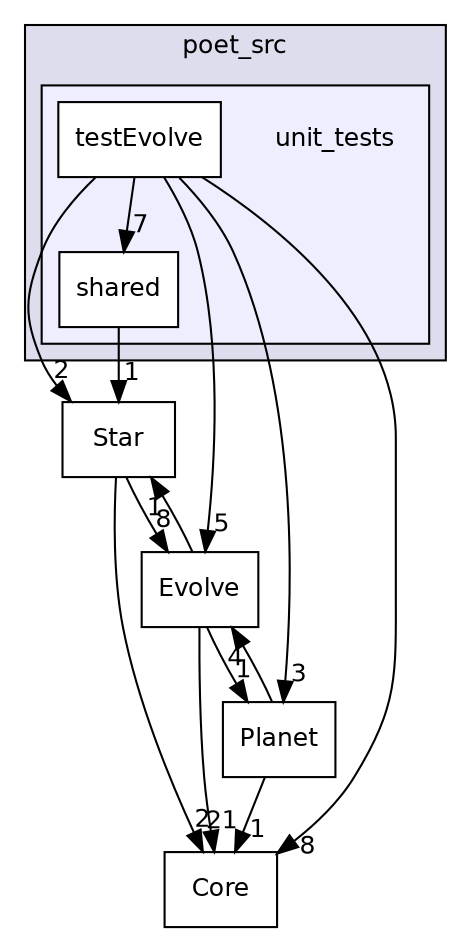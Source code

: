 digraph "/Users/kpenev/projects/git/poet/poet_src/unit_tests" {
  compound=true
  node [ fontsize="12", fontname="Helvetica"];
  edge [ labelfontsize="12", labelfontname="Helvetica"];
  subgraph clusterdir_e247b8950c2da2f51dd8497aec65ce0d {
    graph [ bgcolor="#ddddee", pencolor="black", label="poet_src" fontname="Helvetica", fontsize="12", URL="dir_e247b8950c2da2f51dd8497aec65ce0d.html"]
  subgraph clusterdir_693541eb8d60ff8559a9dd6106ca4bd1 {
    graph [ bgcolor="#eeeeff", pencolor="black", label="" URL="dir_693541eb8d60ff8559a9dd6106ca4bd1.html"];
    dir_693541eb8d60ff8559a9dd6106ca4bd1 [shape=plaintext label="unit_tests"];
    dir_f9fd1aa8336f1248d6b0b9078864ad55 [shape=box label="shared" color="black" fillcolor="white" style="filled" URL="dir_f9fd1aa8336f1248d6b0b9078864ad55.html"];
    dir_b0d6cff916ebd2669466b6e92e09c107 [shape=box label="testEvolve" color="black" fillcolor="white" style="filled" URL="dir_b0d6cff916ebd2669466b6e92e09c107.html"];
  }
  }
  dir_4676ceff05f71a508bb4cf796d7af063 [shape=box label="Planet" URL="dir_4676ceff05f71a508bb4cf796d7af063.html"];
  dir_bace5b3272c3045fbaf2ba9e016347ef [shape=box label="Evolve" URL="dir_bace5b3272c3045fbaf2ba9e016347ef.html"];
  dir_08389f9c72fab3fa939892ce5a81a233 [shape=box label="Core" URL="dir_08389f9c72fab3fa939892ce5a81a233.html"];
  dir_933c94a385a94813ee58c302720c091a [shape=box label="Star" URL="dir_933c94a385a94813ee58c302720c091a.html"];
  dir_4676ceff05f71a508bb4cf796d7af063->dir_bace5b3272c3045fbaf2ba9e016347ef [headlabel="4", labeldistance=1.5 headhref="dir_000006_000005.html"];
  dir_4676ceff05f71a508bb4cf796d7af063->dir_08389f9c72fab3fa939892ce5a81a233 [headlabel="1", labeldistance=1.5 headhref="dir_000006_000002.html"];
  dir_b0d6cff916ebd2669466b6e92e09c107->dir_4676ceff05f71a508bb4cf796d7af063 [headlabel="3", labeldistance=1.5 headhref="dir_000010_000006.html"];
  dir_b0d6cff916ebd2669466b6e92e09c107->dir_f9fd1aa8336f1248d6b0b9078864ad55 [headlabel="7", labeldistance=1.5 headhref="dir_000010_000004.html"];
  dir_b0d6cff916ebd2669466b6e92e09c107->dir_bace5b3272c3045fbaf2ba9e016347ef [headlabel="5", labeldistance=1.5 headhref="dir_000010_000005.html"];
  dir_b0d6cff916ebd2669466b6e92e09c107->dir_08389f9c72fab3fa939892ce5a81a233 [headlabel="8", labeldistance=1.5 headhref="dir_000010_000002.html"];
  dir_b0d6cff916ebd2669466b6e92e09c107->dir_933c94a385a94813ee58c302720c091a [headlabel="2", labeldistance=1.5 headhref="dir_000010_000007.html"];
  dir_f9fd1aa8336f1248d6b0b9078864ad55->dir_933c94a385a94813ee58c302720c091a [headlabel="1", labeldistance=1.5 headhref="dir_000004_000007.html"];
  dir_bace5b3272c3045fbaf2ba9e016347ef->dir_4676ceff05f71a508bb4cf796d7af063 [headlabel="1", labeldistance=1.5 headhref="dir_000005_000006.html"];
  dir_bace5b3272c3045fbaf2ba9e016347ef->dir_08389f9c72fab3fa939892ce5a81a233 [headlabel="21", labeldistance=1.5 headhref="dir_000005_000002.html"];
  dir_bace5b3272c3045fbaf2ba9e016347ef->dir_933c94a385a94813ee58c302720c091a [headlabel="1", labeldistance=1.5 headhref="dir_000005_000007.html"];
  dir_933c94a385a94813ee58c302720c091a->dir_bace5b3272c3045fbaf2ba9e016347ef [headlabel="8", labeldistance=1.5 headhref="dir_000007_000005.html"];
  dir_933c94a385a94813ee58c302720c091a->dir_08389f9c72fab3fa939892ce5a81a233 [headlabel="2", labeldistance=1.5 headhref="dir_000007_000002.html"];
}

